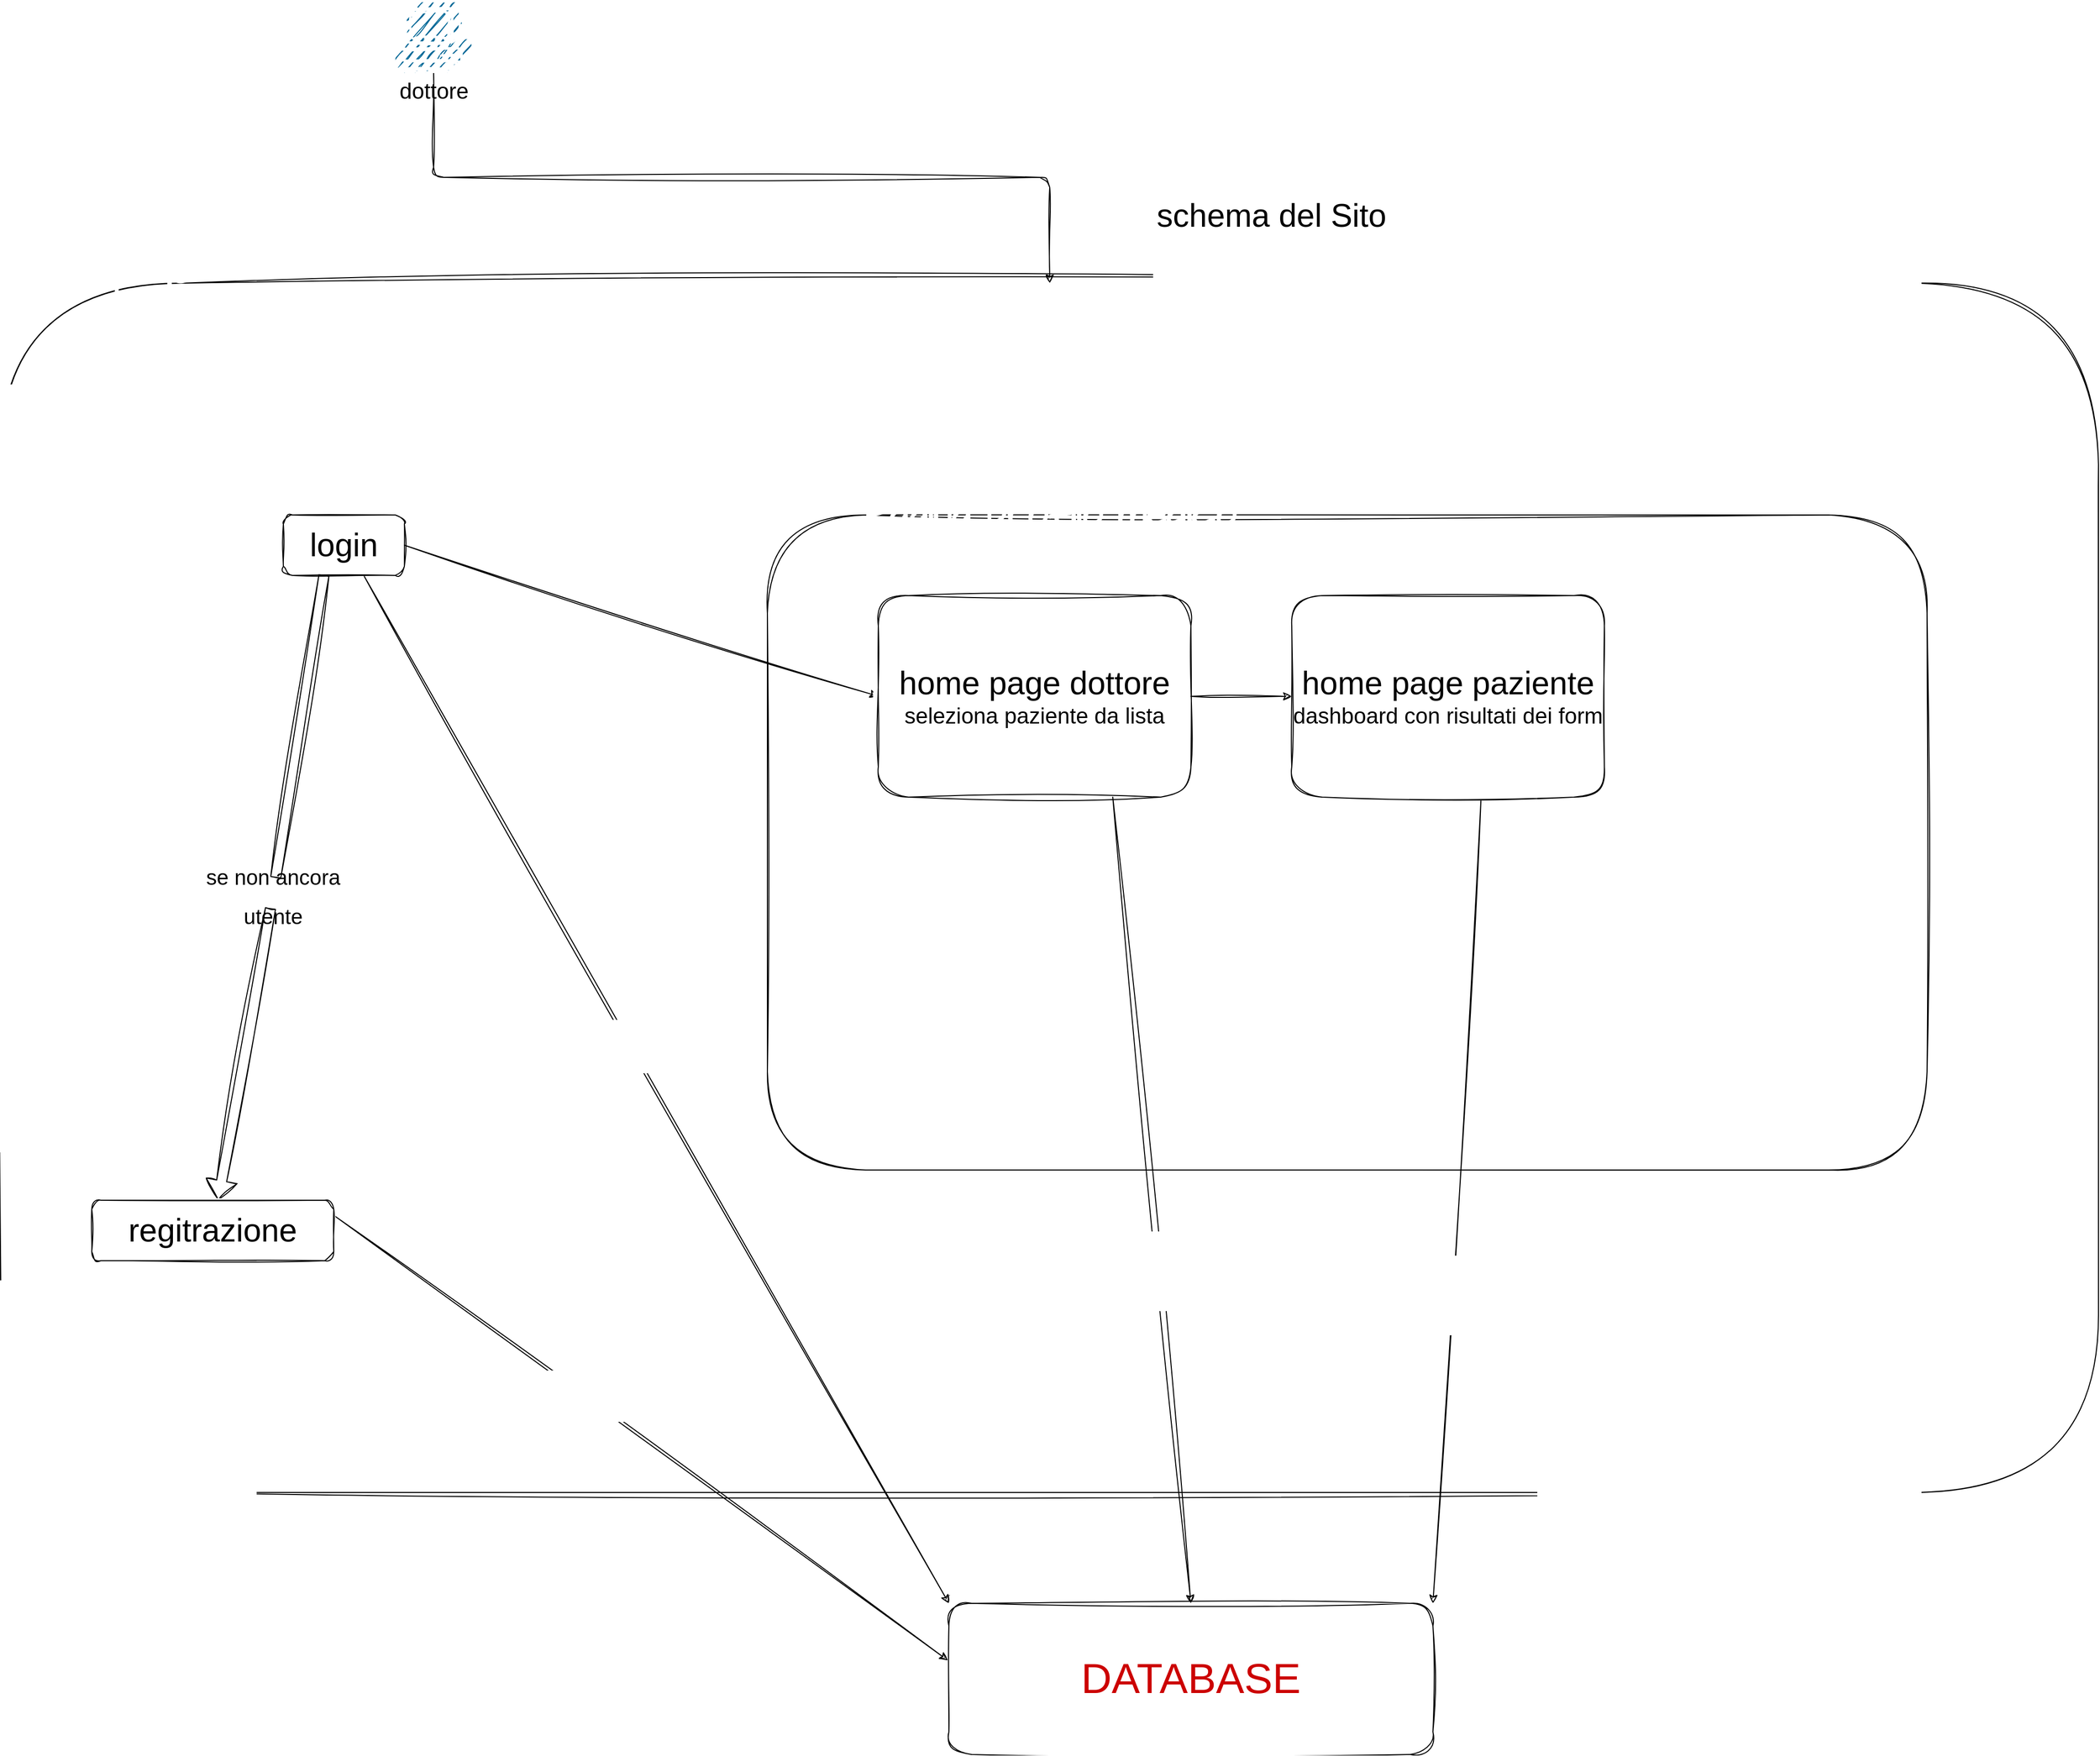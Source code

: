 <mxfile>
    <diagram name="Pagina-1" id="lNDJFYn427mudqlOPwvy">
        <mxGraphModel dx="3350" dy="1880" grid="1" gridSize="10" guides="1" tooltips="1" connect="1" arrows="1" fold="1" page="0" pageScale="1" pageWidth="827" pageHeight="1169" background="none" math="0" shadow="0">
            <root>
                <mxCell id="0"/>
                <mxCell id="1" parent="0"/>
                <mxCell id="0vU6HpzaP2dOYKOZtlzn-4" value="&lt;div&gt;&lt;br&gt;&lt;/div&gt;&lt;div&gt;&lt;br&gt;&lt;/div&gt;" style="rounded=1;whiteSpace=wrap;html=1;fontSize=32;sketch=1;curveFitting=1;jiggle=2;" parent="1" vertex="1">
                    <mxGeometry x="-210" y="280" width="2080" height="1200" as="geometry"/>
                </mxCell>
                <mxCell id="0vU6HpzaP2dOYKOZtlzn-1" value="&lt;div style=&quot;font-size: 32px;&quot;&gt;schema del Sito&lt;/div&gt;&lt;div&gt;&lt;br&gt;&lt;/div&gt;" style="text;html=1;strokeColor=none;fillColor=none;align=center;verticalAlign=middle;whiteSpace=wrap;rounded=1;sketch=1;curveFitting=1;jiggle=2;" parent="1" vertex="1">
                    <mxGeometry x="890" y="190" width="320" height="60" as="geometry"/>
                </mxCell>
                <mxCell id="0vU6HpzaP2dOYKOZtlzn-2" value="login" style="rounded=1;whiteSpace=wrap;html=1;fontSize=32;sketch=1;curveFitting=1;jiggle=2;" parent="1" vertex="1">
                    <mxGeometry x="70" y="510" width="120" height="60" as="geometry"/>
                </mxCell>
                <mxCell id="0vU6HpzaP2dOYKOZtlzn-5" value="" style="shape=flexArrow;endArrow=classic;html=1;rounded=1;fontSize=32;startArrow=none;sketch=1;curveFitting=1;jiggle=2;" parent="1" source="0vU6HpzaP2dOYKOZtlzn-6" target="0vU6HpzaP2dOYKOZtlzn-3" edge="1">
                    <mxGeometry width="50" height="50" relative="1" as="geometry">
                        <mxPoint x="230" y="620" as="sourcePoint"/>
                        <mxPoint x="270" y="350" as="targetPoint"/>
                    </mxGeometry>
                </mxCell>
                <mxCell id="0vU6HpzaP2dOYKOZtlzn-8" value="" style="shape=flexArrow;endArrow=none;html=1;rounded=1;fontSize=32;exitX=0.336;exitY=0.993;exitDx=0;exitDy=0;exitPerimeter=0;sketch=1;curveFitting=1;jiggle=2;" parent="1" source="0vU6HpzaP2dOYKOZtlzn-2" target="0vU6HpzaP2dOYKOZtlzn-6" edge="1">
                    <mxGeometry width="50" height="50" relative="1" as="geometry">
                        <mxPoint x="360" y="640" as="sourcePoint"/>
                        <mxPoint x="430" y="330" as="targetPoint"/>
                    </mxGeometry>
                </mxCell>
                <mxCell id="0vU6HpzaP2dOYKOZtlzn-6" value="&lt;font style=&quot;&quot;&gt;&lt;font style=&quot;font-size: 21px;&quot;&gt;se non ancora utente&lt;/font&gt;&lt;br&gt;&lt;/font&gt;" style="text;html=1;strokeColor=none;fillColor=none;align=center;verticalAlign=middle;whiteSpace=wrap;rounded=1;fontSize=32;sketch=1;curveFitting=1;jiggle=2;" parent="1" vertex="1">
                    <mxGeometry x="-20" y="870" width="160" height="30" as="geometry"/>
                </mxCell>
                <mxCell id="0vU6HpzaP2dOYKOZtlzn-13" style="edgeStyle=orthogonalEdgeStyle;rounded=1;orthogonalLoop=1;jettySize=auto;html=1;exitX=1;exitY=0.5;exitDx=0;exitDy=0;fontSize=22;sketch=1;curveFitting=1;jiggle=2;" parent="1" source="0vU6HpzaP2dOYKOZtlzn-10" target="0vU6HpzaP2dOYKOZtlzn-12" edge="1">
                    <mxGeometry relative="1" as="geometry"/>
                </mxCell>
                <mxCell id="0vU6HpzaP2dOYKOZtlzn-14" value="&lt;font style=&quot;font-size: 42px;&quot; color=&quot;#CC0000&quot;&gt;DATABASE&lt;/font&gt;" style="rounded=1;whiteSpace=wrap;html=1;fontSize=22;sketch=1;curveFitting=1;jiggle=2;" parent="1" vertex="1">
                    <mxGeometry x="730" y="1590" width="480" height="150" as="geometry"/>
                </mxCell>
                <mxCell id="0vU6HpzaP2dOYKOZtlzn-17" value="" style="endArrow=classic;html=1;rounded=1;fontSize=42;fontColor=#CC0000;exitX=0.669;exitY=1.017;exitDx=0;exitDy=0;exitPerimeter=0;entryX=0;entryY=0;entryDx=0;entryDy=0;sketch=1;curveFitting=1;jiggle=2;" parent="1" source="0vU6HpzaP2dOYKOZtlzn-2" target="0vU6HpzaP2dOYKOZtlzn-14" edge="1">
                    <mxGeometry width="50" height="50" relative="1" as="geometry">
                        <mxPoint x="750" y="990" as="sourcePoint"/>
                        <mxPoint x="800" y="940" as="targetPoint"/>
                    </mxGeometry>
                </mxCell>
                <mxCell id="0vU6HpzaP2dOYKOZtlzn-24" value="&lt;div&gt;CONTROLLO &lt;br&gt;&lt;/div&gt;&lt;div&gt;CREDENZIALI&lt;/div&gt;" style="edgeLabel;html=1;align=center;verticalAlign=middle;resizable=0;points=[];fontSize=22;fontColor=#FFFFFF;sketch=1;curveFitting=1;jiggle=2;rounded=1;" parent="0vU6HpzaP2dOYKOZtlzn-17" vertex="1" connectable="0">
                    <mxGeometry x="-0.084" y="3" relative="1" as="geometry">
                        <mxPoint as="offset"/>
                    </mxGeometry>
                </mxCell>
                <mxCell id="0vU6HpzaP2dOYKOZtlzn-22" value="" style="endArrow=classic;html=1;rounded=1;fontSize=42;fontColor=#CC0000;exitX=1;exitY=0.25;exitDx=0;exitDy=0;entryX=-0.002;entryY=0.378;entryDx=0;entryDy=0;entryPerimeter=0;sketch=1;curveFitting=1;jiggle=2;" parent="1" source="0vU6HpzaP2dOYKOZtlzn-3" target="0vU6HpzaP2dOYKOZtlzn-14" edge="1">
                    <mxGeometry width="50" height="50" relative="1" as="geometry">
                        <mxPoint x="420.28" y="731.02" as="sourcePoint"/>
                        <mxPoint x="630" y="1220" as="targetPoint"/>
                    </mxGeometry>
                </mxCell>
                <mxCell id="0vU6HpzaP2dOYKOZtlzn-23" value="&lt;font style=&quot;font-size: 22px;&quot;&gt;&lt;font&gt;NUOVO UTENTE&lt;/font&gt;&lt;br&gt;&lt;/font&gt;" style="edgeLabel;html=1;align=center;verticalAlign=middle;resizable=0;points=[];fontSize=42;fontColor=#FFFFFF;sketch=1;curveFitting=1;jiggle=2;rounded=1;" parent="0vU6HpzaP2dOYKOZtlzn-22" vertex="1" connectable="0">
                    <mxGeometry x="-0.213" y="-6" relative="1" as="geometry">
                        <mxPoint as="offset"/>
                    </mxGeometry>
                </mxCell>
                <mxCell id="0vU6HpzaP2dOYKOZtlzn-30" style="edgeStyle=orthogonalEdgeStyle;rounded=1;orthogonalLoop=1;jettySize=auto;html=1;fontSize=22;fontColor=#000000;sketch=1;curveFitting=1;jiggle=2;" parent="1" source="0vU6HpzaP2dOYKOZtlzn-29" target="0vU6HpzaP2dOYKOZtlzn-4" edge="1">
                    <mxGeometry relative="1" as="geometry"/>
                </mxCell>
                <mxCell id="0vU6HpzaP2dOYKOZtlzn-29" value="&lt;div&gt;dottore&lt;br&gt;&lt;/div&gt;" style="shape=mxgraph.cisco.computers_and_peripherals.pc;html=1;pointerEvents=1;dashed=0;fillColor=#036897;strokeColor=#ffffff;strokeWidth=2;verticalLabelPosition=bottom;verticalAlign=top;align=center;outlineConnect=0;fontSize=22;fontColor=#000000;sketch=1;curveFitting=1;jiggle=2;rounded=1;" parent="1" vertex="1">
                    <mxGeometry x="180" width="78" height="70" as="geometry"/>
                </mxCell>
                <mxCell id="0vU6HpzaP2dOYKOZtlzn-3" value="regitrazione" style="rounded=1;whiteSpace=wrap;html=1;fontSize=32;sketch=1;curveFitting=1;jiggle=2;shadow=0;" parent="1" vertex="1">
                    <mxGeometry x="-120" y="1190" width="240" height="60" as="geometry"/>
                </mxCell>
                <mxCell id="2" value="Root page" style="text;html=1;align=center;verticalAlign=middle;resizable=0;points=[];autosize=1;strokeColor=none;fillColor=none;fontSize=37;fontFamily=Architects Daughter;fontColor=#FFFFFF;sketch=1;hachureGap=4;jiggle=2;curveFitting=1;fontSource=https%3A%2F%2Ffonts.googleapis.com%2Fcss%3Ffamily%3DArchitects%2BDaughter;fontStyle=1" vertex="1" parent="1">
                    <mxGeometry x="-210" y="240" width="200" height="60" as="geometry"/>
                </mxCell>
                <mxCell id="6" value="&lt;div&gt;&lt;br&gt;&lt;/div&gt;&lt;div&gt;&lt;br&gt;&lt;/div&gt;" style="rounded=1;whiteSpace=wrap;html=1;fontSize=32;sketch=1;curveFitting=1;jiggle=2;" vertex="1" parent="1">
                    <mxGeometry x="550" y="510" width="1150" height="650" as="geometry"/>
                </mxCell>
                <mxCell id="0vU6HpzaP2dOYKOZtlzn-11" value="" style="endArrow=classic;html=1;rounded=1;fontSize=12;exitX=1;exitY=0.5;exitDx=0;exitDy=0;entryX=0;entryY=0.5;entryDx=0;entryDy=0;sketch=1;curveFitting=1;jiggle=2;" parent="1" source="0vU6HpzaP2dOYKOZtlzn-2" target="0vU6HpzaP2dOYKOZtlzn-10" edge="1">
                    <mxGeometry width="50" height="50" relative="1" as="geometry">
                        <mxPoint x="670" y="970" as="sourcePoint"/>
                        <mxPoint x="720" y="920" as="targetPoint"/>
                    </mxGeometry>
                </mxCell>
                <mxCell id="0vU6HpzaP2dOYKOZtlzn-19" value="" style="endArrow=classic;html=1;rounded=1;fontSize=42;fontColor=#CC0000;exitX=0.75;exitY=1;exitDx=0;exitDy=0;entryX=0.5;entryY=0;entryDx=0;entryDy=0;sketch=1;curveFitting=1;jiggle=2;" parent="1" source="0vU6HpzaP2dOYKOZtlzn-10" target="0vU6HpzaP2dOYKOZtlzn-14" edge="1">
                    <mxGeometry width="50" height="50" relative="1" as="geometry">
                        <mxPoint x="750" y="1220" as="sourcePoint"/>
                        <mxPoint x="747.5" y="800" as="targetPoint"/>
                    </mxGeometry>
                </mxCell>
                <mxCell id="0vU6HpzaP2dOYKOZtlzn-26" value="&lt;div&gt;richiesta&lt;/div&gt;&lt;div&gt;paziente da&lt;/div&gt;&lt;div&gt;&amp;nbsp;esaminare&lt;br&gt;&lt;/div&gt;" style="edgeLabel;html=1;align=center;verticalAlign=middle;resizable=0;points=[];fontSize=22;fontColor=#FFFFFF;sketch=1;curveFitting=1;jiggle=2;rounded=1;" parent="0vU6HpzaP2dOYKOZtlzn-19" vertex="1" connectable="0">
                    <mxGeometry x="-0.159" relative="1" as="geometry">
                        <mxPoint x="31" y="133" as="offset"/>
                    </mxGeometry>
                </mxCell>
                <mxCell id="0vU6HpzaP2dOYKOZtlzn-21" value="" style="endArrow=classic;html=1;rounded=1;fontSize=42;fontColor=#CC0000;exitX=0.605;exitY=1.019;exitDx=0;exitDy=0;entryX=1;entryY=0;entryDx=0;entryDy=0;exitPerimeter=0;sketch=1;curveFitting=1;jiggle=2;" parent="1" source="0vU6HpzaP2dOYKOZtlzn-12" target="0vU6HpzaP2dOYKOZtlzn-14" edge="1">
                    <mxGeometry width="50" height="50" relative="1" as="geometry">
                        <mxPoint x="902.5" y="800" as="sourcePoint"/>
                        <mxPoint x="870" y="1220" as="targetPoint"/>
                    </mxGeometry>
                </mxCell>
                <mxCell id="0vU6HpzaP2dOYKOZtlzn-28" value="&lt;div&gt;filtro&lt;/div&gt;&lt;div&gt;per ricerca&lt;/div&gt;&lt;div&gt;record&lt;br&gt;&lt;/div&gt;" style="edgeLabel;html=1;align=center;verticalAlign=middle;resizable=0;points=[];fontSize=22;fontColor=#FFFFFF;sketch=1;curveFitting=1;jiggle=2;rounded=1;" parent="0vU6HpzaP2dOYKOZtlzn-21" vertex="1" connectable="0">
                    <mxGeometry x="0.124" y="1" relative="1" as="geometry">
                        <mxPoint x="-20" y="42" as="offset"/>
                    </mxGeometry>
                </mxCell>
                <mxCell id="10" style="edgeStyle=none;rounded=1;sketch=1;hachureGap=4;jiggle=2;curveFitting=1;html=1;exitX=1;exitY=0.5;exitDx=0;exitDy=0;fontFamily=Architects Daughter;fontSource=https%3A%2F%2Ffonts.googleapis.com%2Fcss%3Ffamily%3DArchitects%2BDaughter;fontSize=21;fontColor=#FFFFFF;" edge="1" parent="1" source="0vU6HpzaP2dOYKOZtlzn-10" target="0vU6HpzaP2dOYKOZtlzn-12">
                    <mxGeometry relative="1" as="geometry"/>
                </mxCell>
                <mxCell id="0vU6HpzaP2dOYKOZtlzn-10" value="&lt;div&gt;home page dottore&lt;/div&gt;&lt;div style=&quot;font-size: 22px;&quot;&gt;&lt;font style=&quot;font-size: 22px;&quot;&gt;seleziona paziente da lista&lt;br&gt;&lt;/font&gt;&lt;/div&gt;" style="rounded=1;whiteSpace=wrap;html=1;fontSize=32;sketch=1;curveFitting=1;jiggle=2;" parent="1" vertex="1">
                    <mxGeometry x="660" y="590" width="310" height="200" as="geometry"/>
                </mxCell>
                <mxCell id="0vU6HpzaP2dOYKOZtlzn-12" value="&lt;div&gt;home page paziente&lt;br&gt;&lt;/div&gt;&lt;div style=&quot;font-size: 22px;&quot;&gt;&lt;font style=&quot;font-size: 22px;&quot;&gt;dashboard con risultati dei form&lt;br&gt;&lt;/font&gt;&lt;/div&gt;" style="rounded=1;whiteSpace=wrap;html=1;fontSize=32;sketch=1;curveFitting=1;jiggle=2;" parent="1" vertex="1">
                    <mxGeometry x="1070" y="590" width="310" height="200" as="geometry"/>
                </mxCell>
                <mxCell id="7" value="Pagina profilo medico" style="text;html=1;align=center;verticalAlign=middle;resizable=0;points=[];autosize=1;strokeColor=none;fillColor=none;fontSize=37;fontFamily=Architects Daughter;fontColor=#FFFFFF;sketch=1;hachureGap=4;jiggle=2;curveFitting=1;fontSource=https%3A%2F%2Ffonts.googleapis.com%2Fcss%3Ffamily%3DArchitects%2BDaughter;fontStyle=1" vertex="1" parent="1">
                    <mxGeometry x="635" y="480" width="390" height="60" as="geometry"/>
                </mxCell>
            </root>
        </mxGraphModel>
    </diagram>
</mxfile>